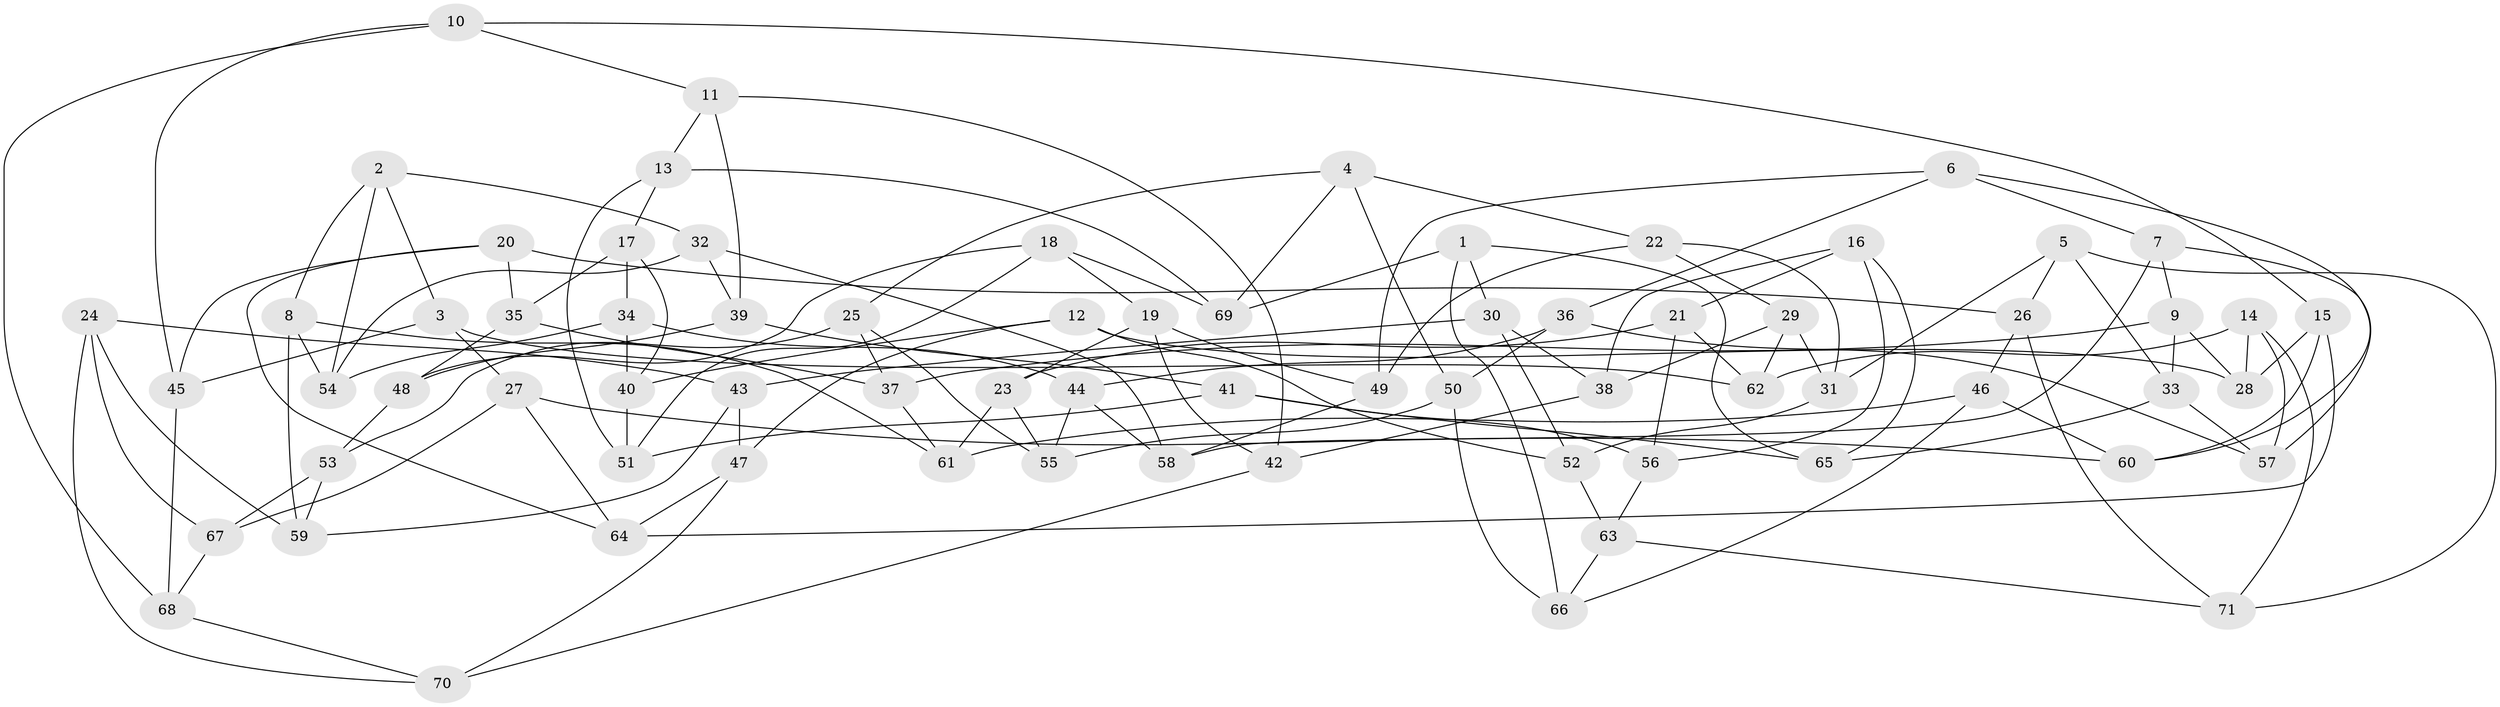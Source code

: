 // Generated by graph-tools (version 1.1) at 2025/59/03/09/25 04:59:16]
// undirected, 71 vertices, 142 edges
graph export_dot {
graph [start="1"]
  node [color=gray90,style=filled];
  1;
  2;
  3;
  4;
  5;
  6;
  7;
  8;
  9;
  10;
  11;
  12;
  13;
  14;
  15;
  16;
  17;
  18;
  19;
  20;
  21;
  22;
  23;
  24;
  25;
  26;
  27;
  28;
  29;
  30;
  31;
  32;
  33;
  34;
  35;
  36;
  37;
  38;
  39;
  40;
  41;
  42;
  43;
  44;
  45;
  46;
  47;
  48;
  49;
  50;
  51;
  52;
  53;
  54;
  55;
  56;
  57;
  58;
  59;
  60;
  61;
  62;
  63;
  64;
  65;
  66;
  67;
  68;
  69;
  70;
  71;
  1 -- 69;
  1 -- 30;
  1 -- 65;
  1 -- 66;
  2 -- 32;
  2 -- 3;
  2 -- 8;
  2 -- 54;
  3 -- 27;
  3 -- 45;
  3 -- 62;
  4 -- 50;
  4 -- 69;
  4 -- 25;
  4 -- 22;
  5 -- 71;
  5 -- 31;
  5 -- 26;
  5 -- 33;
  6 -- 7;
  6 -- 36;
  6 -- 60;
  6 -- 49;
  7 -- 57;
  7 -- 9;
  7 -- 58;
  8 -- 54;
  8 -- 59;
  8 -- 61;
  9 -- 33;
  9 -- 28;
  9 -- 37;
  10 -- 11;
  10 -- 45;
  10 -- 68;
  10 -- 15;
  11 -- 42;
  11 -- 39;
  11 -- 13;
  12 -- 40;
  12 -- 47;
  12 -- 52;
  12 -- 28;
  13 -- 17;
  13 -- 69;
  13 -- 51;
  14 -- 57;
  14 -- 28;
  14 -- 71;
  14 -- 62;
  15 -- 60;
  15 -- 28;
  15 -- 64;
  16 -- 21;
  16 -- 56;
  16 -- 65;
  16 -- 38;
  17 -- 40;
  17 -- 35;
  17 -- 34;
  18 -- 69;
  18 -- 51;
  18 -- 48;
  18 -- 19;
  19 -- 49;
  19 -- 23;
  19 -- 42;
  20 -- 45;
  20 -- 64;
  20 -- 35;
  20 -- 26;
  21 -- 56;
  21 -- 23;
  21 -- 62;
  22 -- 29;
  22 -- 31;
  22 -- 49;
  23 -- 55;
  23 -- 61;
  24 -- 59;
  24 -- 43;
  24 -- 67;
  24 -- 70;
  25 -- 55;
  25 -- 37;
  25 -- 53;
  26 -- 71;
  26 -- 46;
  27 -- 64;
  27 -- 60;
  27 -- 67;
  29 -- 62;
  29 -- 31;
  29 -- 38;
  30 -- 38;
  30 -- 43;
  30 -- 52;
  31 -- 52;
  32 -- 39;
  32 -- 58;
  32 -- 54;
  33 -- 65;
  33 -- 57;
  34 -- 40;
  34 -- 44;
  34 -- 54;
  35 -- 37;
  35 -- 48;
  36 -- 44;
  36 -- 50;
  36 -- 57;
  37 -- 61;
  38 -- 42;
  39 -- 41;
  39 -- 48;
  40 -- 51;
  41 -- 56;
  41 -- 65;
  41 -- 51;
  42 -- 70;
  43 -- 47;
  43 -- 59;
  44 -- 55;
  44 -- 58;
  45 -- 68;
  46 -- 61;
  46 -- 66;
  46 -- 60;
  47 -- 64;
  47 -- 70;
  48 -- 53;
  49 -- 58;
  50 -- 66;
  50 -- 55;
  52 -- 63;
  53 -- 59;
  53 -- 67;
  56 -- 63;
  63 -- 66;
  63 -- 71;
  67 -- 68;
  68 -- 70;
}

